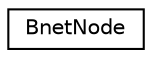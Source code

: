 digraph "Graphical Class Hierarchy"
{
  edge [fontname="Helvetica",fontsize="10",labelfontname="Helvetica",labelfontsize="10"];
  node [fontname="Helvetica",fontsize="10",shape=record];
  rankdir="LR";
  Node0 [label="BnetNode",height=0.2,width=0.4,color="black", fillcolor="white", style="filled",URL="$structBnetNode.html",tooltip="Node of the boolean network. "];
}
